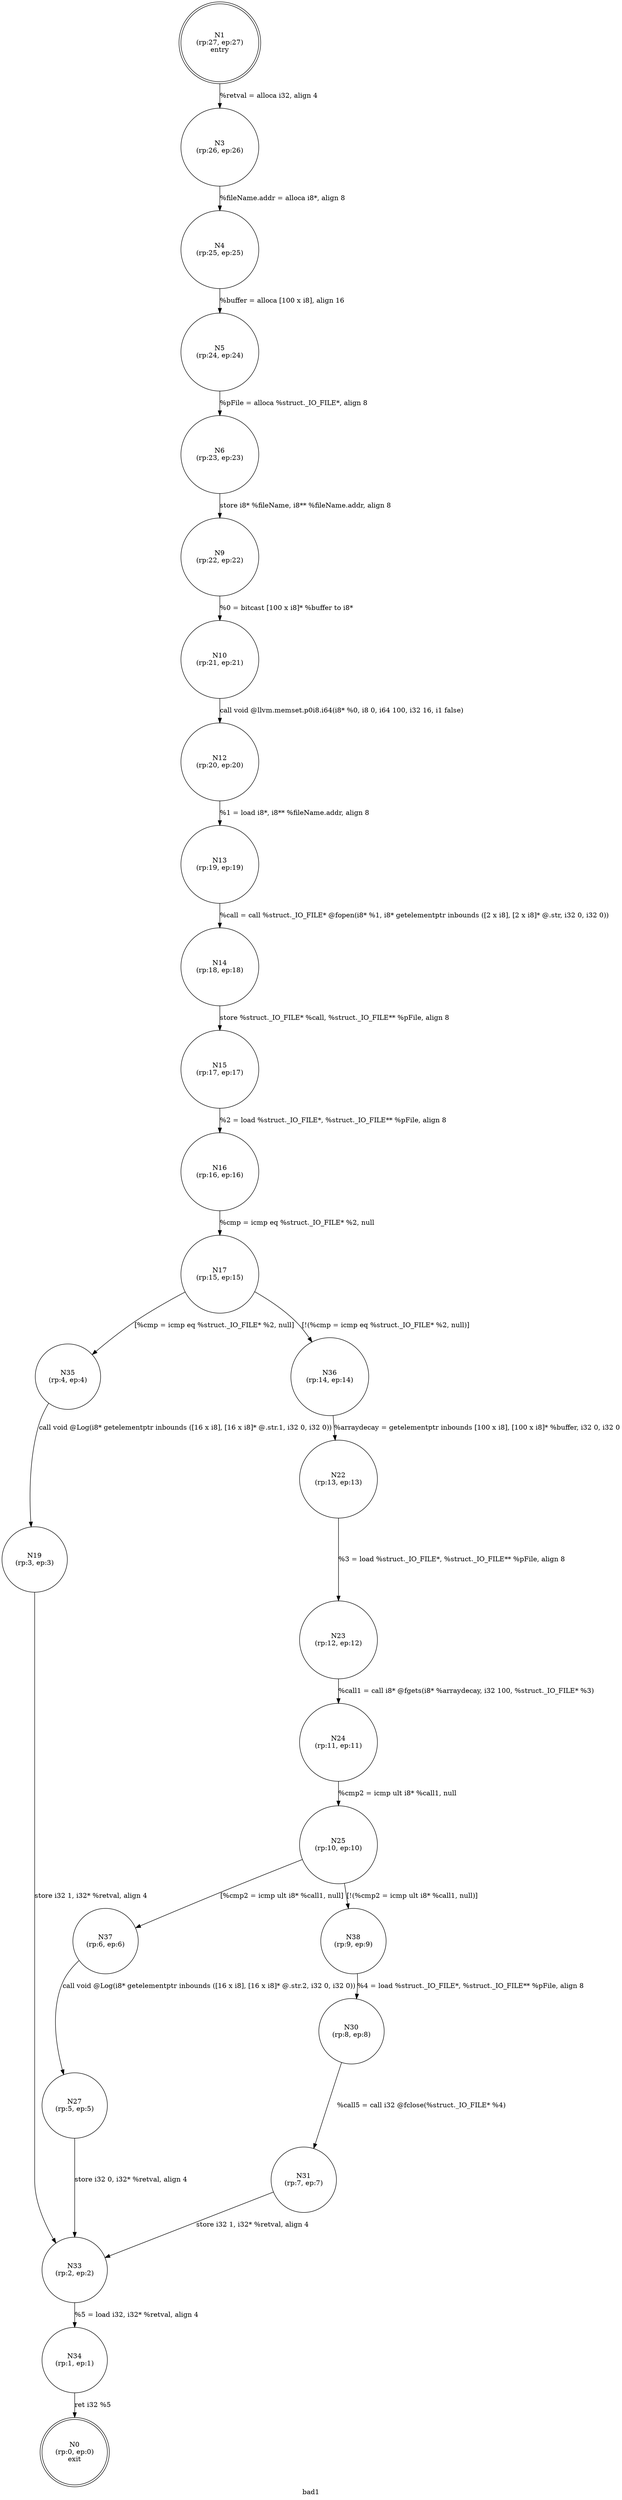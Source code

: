 digraph bad1 {
label="bad1"
0 [label="N0\n(rp:0, ep:0)\nexit", shape="doublecircle"]
1 [label="N1\n(rp:27, ep:27)\nentry", shape="doublecircle"]
1 -> 3 [label="%retval = alloca i32, align 4"]
3 [label="N3\n(rp:26, ep:26)", shape="circle"]
3 -> 4 [label="%fileName.addr = alloca i8*, align 8"]
4 [label="N4\n(rp:25, ep:25)", shape="circle"]
4 -> 5 [label="%buffer = alloca [100 x i8], align 16"]
5 [label="N5\n(rp:24, ep:24)", shape="circle"]
5 -> 6 [label="%pFile = alloca %struct._IO_FILE*, align 8"]
6 [label="N6\n(rp:23, ep:23)", shape="circle"]
6 -> 9 [label="store i8* %fileName, i8** %fileName.addr, align 8"]
9 [label="N9\n(rp:22, ep:22)", shape="circle"]
9 -> 10 [label="%0 = bitcast [100 x i8]* %buffer to i8*"]
10 [label="N10\n(rp:21, ep:21)", shape="circle"]
10 -> 12 [label="call void @llvm.memset.p0i8.i64(i8* %0, i8 0, i64 100, i32 16, i1 false)"]
12 [label="N12\n(rp:20, ep:20)", shape="circle"]
12 -> 13 [label="%1 = load i8*, i8** %fileName.addr, align 8"]
13 [label="N13\n(rp:19, ep:19)", shape="circle"]
13 -> 14 [label="%call = call %struct._IO_FILE* @fopen(i8* %1, i8* getelementptr inbounds ([2 x i8], [2 x i8]* @.str, i32 0, i32 0))"]
14 [label="N14\n(rp:18, ep:18)", shape="circle"]
14 -> 15 [label="store %struct._IO_FILE* %call, %struct._IO_FILE** %pFile, align 8"]
15 [label="N15\n(rp:17, ep:17)", shape="circle"]
15 -> 16 [label="%2 = load %struct._IO_FILE*, %struct._IO_FILE** %pFile, align 8"]
16 [label="N16\n(rp:16, ep:16)", shape="circle"]
16 -> 17 [label="%cmp = icmp eq %struct._IO_FILE* %2, null"]
17 [label="N17\n(rp:15, ep:15)", shape="circle"]
17 -> 35 [label="[%cmp = icmp eq %struct._IO_FILE* %2, null]"]
17 -> 36 [label="[!(%cmp = icmp eq %struct._IO_FILE* %2, null)]"]
19 [label="N19\n(rp:3, ep:3)", shape="circle"]
19 -> 33 [label="store i32 1, i32* %retval, align 4"]
22 [label="N22\n(rp:13, ep:13)", shape="circle"]
22 -> 23 [label="%3 = load %struct._IO_FILE*, %struct._IO_FILE** %pFile, align 8"]
23 [label="N23\n(rp:12, ep:12)", shape="circle"]
23 -> 24 [label="%call1 = call i8* @fgets(i8* %arraydecay, i32 100, %struct._IO_FILE* %3)"]
24 [label="N24\n(rp:11, ep:11)", shape="circle"]
24 -> 25 [label="%cmp2 = icmp ult i8* %call1, null"]
25 [label="N25\n(rp:10, ep:10)", shape="circle"]
25 -> 37 [label="[%cmp2 = icmp ult i8* %call1, null]"]
25 -> 38 [label="[!(%cmp2 = icmp ult i8* %call1, null)]"]
27 [label="N27\n(rp:5, ep:5)", shape="circle"]
27 -> 33 [label="store i32 0, i32* %retval, align 4"]
30 [label="N30\n(rp:8, ep:8)", shape="circle"]
30 -> 31 [label="%call5 = call i32 @fclose(%struct._IO_FILE* %4)"]
31 [label="N31\n(rp:7, ep:7)", shape="circle"]
31 -> 33 [label="store i32 1, i32* %retval, align 4"]
33 [label="N33\n(rp:2, ep:2)", shape="circle"]
33 -> 34 [label="%5 = load i32, i32* %retval, align 4"]
34 [label="N34\n(rp:1, ep:1)", shape="circle"]
34 -> 0 [label="ret i32 %5"]
35 [label="N35\n(rp:4, ep:4)", shape="circle"]
35 -> 19 [label="call void @Log(i8* getelementptr inbounds ([16 x i8], [16 x i8]* @.str.1, i32 0, i32 0))"]
36 [label="N36\n(rp:14, ep:14)", shape="circle"]
36 -> 22 [label="%arraydecay = getelementptr inbounds [100 x i8], [100 x i8]* %buffer, i32 0, i32 0"]
37 [label="N37\n(rp:6, ep:6)", shape="circle"]
37 -> 27 [label="call void @Log(i8* getelementptr inbounds ([16 x i8], [16 x i8]* @.str.2, i32 0, i32 0))"]
38 [label="N38\n(rp:9, ep:9)", shape="circle"]
38 -> 30 [label="%4 = load %struct._IO_FILE*, %struct._IO_FILE** %pFile, align 8"]
}

